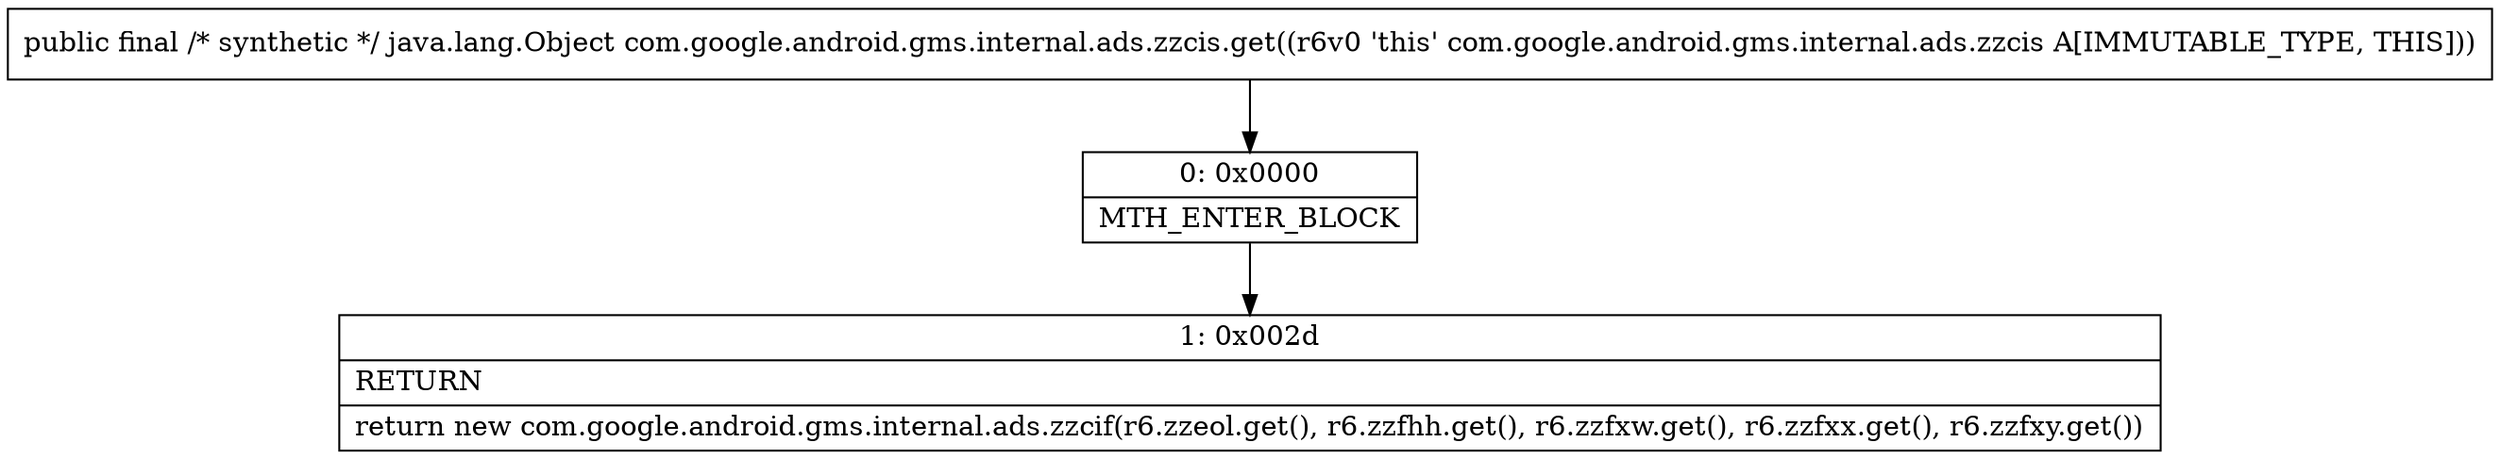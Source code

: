 digraph "CFG forcom.google.android.gms.internal.ads.zzcis.get()Ljava\/lang\/Object;" {
Node_0 [shape=record,label="{0\:\ 0x0000|MTH_ENTER_BLOCK\l}"];
Node_1 [shape=record,label="{1\:\ 0x002d|RETURN\l|return new com.google.android.gms.internal.ads.zzcif(r6.zzeol.get(), r6.zzfhh.get(), r6.zzfxw.get(), r6.zzfxx.get(), r6.zzfxy.get())\l}"];
MethodNode[shape=record,label="{public final \/* synthetic *\/ java.lang.Object com.google.android.gms.internal.ads.zzcis.get((r6v0 'this' com.google.android.gms.internal.ads.zzcis A[IMMUTABLE_TYPE, THIS])) }"];
MethodNode -> Node_0;
Node_0 -> Node_1;
}

